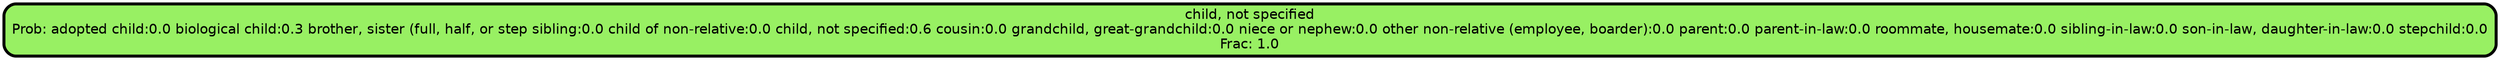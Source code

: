 graph Tree {
node [shape=box, style="filled, rounded",color="black",penwidth="3",fontcolor="black",                 fontname=helvetica] ;
graph [ranksep="0 equally", splines=straight,                 bgcolor=transparent, dpi=200] ;
edge [fontname=helvetica, color=black] ;
0 [label="child, not specified
Prob: adopted child:0.0 biological child:0.3 brother, sister (full, half, or step sibling:0.0 child of non-relative:0.0 child, not specified:0.6 cousin:0.0 grandchild, great-grandchild:0.0 niece or nephew:0.0 other non-relative (employee, boarder):0.0 parent:0.0 parent-in-law:0.0 roommate, housemate:0.0 sibling-in-law:0.0 son-in-law, daughter-in-law:0.0 stepchild:0.0
Frac: 1.0", fillcolor="#98f063"] ;
{rank = same;}}